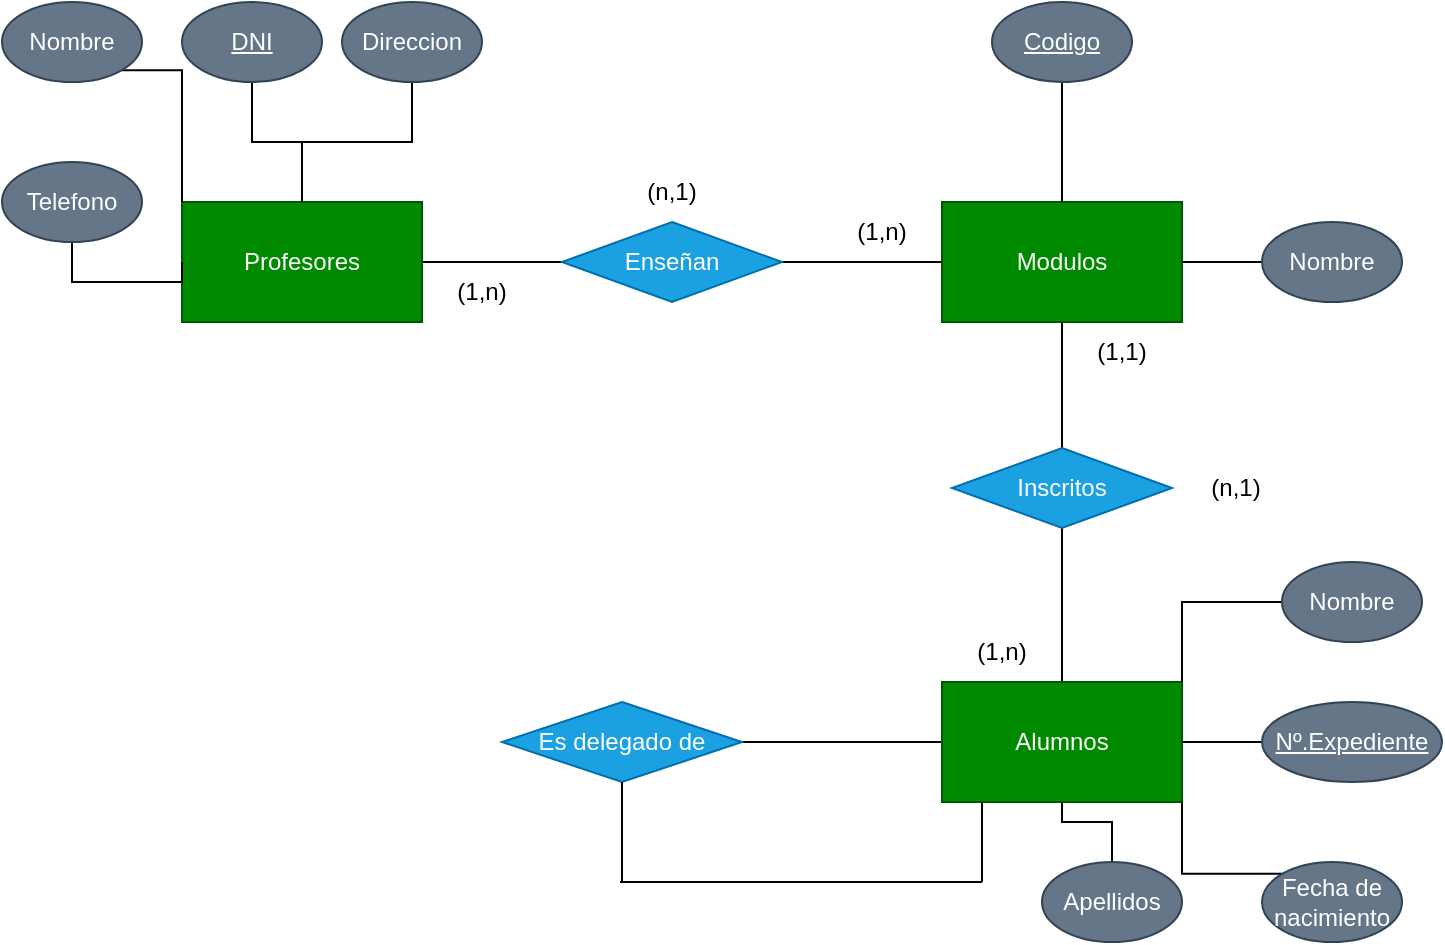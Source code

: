 <mxfile version="24.7.17">
  <diagram name="Página-1" id="wHq8xfj4PmLTg6BUVUXc">
    <mxGraphModel dx="1434" dy="836" grid="1" gridSize="10" guides="1" tooltips="1" connect="1" arrows="1" fold="1" page="1" pageScale="1" pageWidth="827" pageHeight="1169" math="0" shadow="0">
      <root>
        <mxCell id="0" />
        <mxCell id="1" parent="0" />
        <mxCell id="s4a6HTi4EsbIHHrGRRqp-18" value="" style="edgeStyle=orthogonalEdgeStyle;rounded=0;orthogonalLoop=1;jettySize=auto;html=1;endArrow=none;endFill=0;" parent="1" source="s4a6HTi4EsbIHHrGRRqp-1" target="s4a6HTi4EsbIHHrGRRqp-4" edge="1">
          <mxGeometry relative="1" as="geometry" />
        </mxCell>
        <mxCell id="s4a6HTi4EsbIHHrGRRqp-1" value="Profesores" style="rounded=0;whiteSpace=wrap;html=1;fillColor=#008a00;fontColor=#ffffff;strokeColor=#005700;" parent="1" vertex="1">
          <mxGeometry x="160" y="120" width="120" height="60" as="geometry" />
        </mxCell>
        <mxCell id="s4a6HTi4EsbIHHrGRRqp-20" value="" style="edgeStyle=orthogonalEdgeStyle;rounded=0;orthogonalLoop=1;jettySize=auto;html=1;endArrow=none;endFill=0;" parent="1" source="s4a6HTi4EsbIHHrGRRqp-2" target="s4a6HTi4EsbIHHrGRRqp-5" edge="1">
          <mxGeometry relative="1" as="geometry" />
        </mxCell>
        <mxCell id="s4a6HTi4EsbIHHrGRRqp-24" value="" style="edgeStyle=orthogonalEdgeStyle;rounded=0;orthogonalLoop=1;jettySize=auto;html=1;endArrow=none;endFill=0;" parent="1" source="s4a6HTi4EsbIHHrGRRqp-2" edge="1">
          <mxGeometry relative="1" as="geometry">
            <mxPoint x="440" y="390" as="targetPoint" />
          </mxGeometry>
        </mxCell>
        <mxCell id="s4a6HTi4EsbIHHrGRRqp-2" value="Alumnos" style="rounded=0;whiteSpace=wrap;html=1;fillColor=#008a00;fontColor=#ffffff;strokeColor=#005700;" parent="1" vertex="1">
          <mxGeometry x="540" y="360" width="120" height="60" as="geometry" />
        </mxCell>
        <mxCell id="s4a6HTi4EsbIHHrGRRqp-3" value="Modulos" style="rounded=0;whiteSpace=wrap;html=1;fillColor=#008a00;fontColor=#ffffff;strokeColor=#005700;" parent="1" vertex="1">
          <mxGeometry x="540" y="120" width="120" height="60" as="geometry" />
        </mxCell>
        <mxCell id="s4a6HTi4EsbIHHrGRRqp-19" value="" style="edgeStyle=orthogonalEdgeStyle;rounded=0;orthogonalLoop=1;jettySize=auto;html=1;endArrow=none;endFill=0;" parent="1" source="s4a6HTi4EsbIHHrGRRqp-4" target="s4a6HTi4EsbIHHrGRRqp-3" edge="1">
          <mxGeometry relative="1" as="geometry" />
        </mxCell>
        <mxCell id="s4a6HTi4EsbIHHrGRRqp-4" value="Enseñan" style="rhombus;whiteSpace=wrap;html=1;fillColor=#1ba1e2;fontColor=#ffffff;strokeColor=#006EAF;" parent="1" vertex="1">
          <mxGeometry x="350" y="130" width="110" height="40" as="geometry" />
        </mxCell>
        <mxCell id="s4a6HTi4EsbIHHrGRRqp-21" value="" style="edgeStyle=orthogonalEdgeStyle;rounded=0;orthogonalLoop=1;jettySize=auto;html=1;endArrow=none;endFill=0;" parent="1" source="s4a6HTi4EsbIHHrGRRqp-5" target="s4a6HTi4EsbIHHrGRRqp-3" edge="1">
          <mxGeometry relative="1" as="geometry" />
        </mxCell>
        <mxCell id="s4a6HTi4EsbIHHrGRRqp-5" value="Inscritos" style="rhombus;whiteSpace=wrap;html=1;fillColor=#1ba1e2;fontColor=#ffffff;strokeColor=#006EAF;" parent="1" vertex="1">
          <mxGeometry x="545" y="243" width="110" height="40" as="geometry" />
        </mxCell>
        <mxCell id="s4a6HTi4EsbIHHrGRRqp-30" value="" style="edgeStyle=orthogonalEdgeStyle;rounded=0;orthogonalLoop=1;jettySize=auto;html=1;endArrow=none;endFill=0;" parent="1" source="s4a6HTi4EsbIHHrGRRqp-6" target="s4a6HTi4EsbIHHrGRRqp-1" edge="1">
          <mxGeometry relative="1" as="geometry" />
        </mxCell>
        <mxCell id="s4a6HTi4EsbIHHrGRRqp-6" value="&lt;u&gt;DNI&lt;/u&gt;" style="ellipse;whiteSpace=wrap;html=1;fillColor=#647687;fontColor=#ffffff;strokeColor=#314354;" parent="1" vertex="1">
          <mxGeometry x="160" y="20" width="70" height="40" as="geometry" />
        </mxCell>
        <mxCell id="s4a6HTi4EsbIHHrGRRqp-29" value="" style="edgeStyle=orthogonalEdgeStyle;rounded=0;orthogonalLoop=1;jettySize=auto;html=1;endArrow=none;endFill=0;" parent="1" source="s4a6HTi4EsbIHHrGRRqp-7" target="s4a6HTi4EsbIHHrGRRqp-1" edge="1">
          <mxGeometry relative="1" as="geometry" />
        </mxCell>
        <mxCell id="s4a6HTi4EsbIHHrGRRqp-7" value="Direccion" style="ellipse;whiteSpace=wrap;html=1;fillColor=#647687;fontColor=#ffffff;strokeColor=#314354;" parent="1" vertex="1">
          <mxGeometry x="240" y="20" width="70" height="40" as="geometry" />
        </mxCell>
        <mxCell id="s4a6HTi4EsbIHHrGRRqp-31" style="edgeStyle=orthogonalEdgeStyle;rounded=0;orthogonalLoop=1;jettySize=auto;html=1;exitX=1;exitY=1;exitDx=0;exitDy=0;entryX=0;entryY=0;entryDx=0;entryDy=0;endArrow=none;endFill=0;" parent="1" source="s4a6HTi4EsbIHHrGRRqp-9" target="s4a6HTi4EsbIHHrGRRqp-1" edge="1">
          <mxGeometry relative="1" as="geometry" />
        </mxCell>
        <mxCell id="s4a6HTi4EsbIHHrGRRqp-9" value="Nombre" style="ellipse;whiteSpace=wrap;html=1;fillColor=#647687;fontColor=#ffffff;strokeColor=#314354;" parent="1" vertex="1">
          <mxGeometry x="70" y="20" width="70" height="40" as="geometry" />
        </mxCell>
        <mxCell id="s4a6HTi4EsbIHHrGRRqp-32" style="edgeStyle=orthogonalEdgeStyle;rounded=0;orthogonalLoop=1;jettySize=auto;html=1;exitX=0.5;exitY=1;exitDx=0;exitDy=0;entryX=0;entryY=0.5;entryDx=0;entryDy=0;endArrow=none;endFill=0;" parent="1" source="s4a6HTi4EsbIHHrGRRqp-10" target="s4a6HTi4EsbIHHrGRRqp-1" edge="1">
          <mxGeometry relative="1" as="geometry" />
        </mxCell>
        <mxCell id="s4a6HTi4EsbIHHrGRRqp-10" value="Telefono" style="ellipse;whiteSpace=wrap;html=1;fillColor=#647687;fontColor=#ffffff;strokeColor=#314354;" parent="1" vertex="1">
          <mxGeometry x="70" y="100" width="70" height="40" as="geometry" />
        </mxCell>
        <mxCell id="s4a6HTi4EsbIHHrGRRqp-23" value="" style="edgeStyle=orthogonalEdgeStyle;rounded=0;orthogonalLoop=1;jettySize=auto;html=1;endArrow=none;endFill=0;" parent="1" source="s4a6HTi4EsbIHHrGRRqp-11" target="s4a6HTi4EsbIHHrGRRqp-3" edge="1">
          <mxGeometry relative="1" as="geometry" />
        </mxCell>
        <mxCell id="s4a6HTi4EsbIHHrGRRqp-11" value="&lt;u&gt;Codigo&lt;/u&gt;" style="ellipse;whiteSpace=wrap;html=1;fillColor=#647687;fontColor=#ffffff;strokeColor=#314354;" parent="1" vertex="1">
          <mxGeometry x="565" y="20" width="70" height="40" as="geometry" />
        </mxCell>
        <mxCell id="s4a6HTi4EsbIHHrGRRqp-22" value="" style="edgeStyle=orthogonalEdgeStyle;rounded=0;orthogonalLoop=1;jettySize=auto;html=1;endArrow=none;endFill=0;" parent="1" source="s4a6HTi4EsbIHHrGRRqp-12" target="s4a6HTi4EsbIHHrGRRqp-3" edge="1">
          <mxGeometry relative="1" as="geometry" />
        </mxCell>
        <mxCell id="s4a6HTi4EsbIHHrGRRqp-12" value="Nombre" style="ellipse;whiteSpace=wrap;html=1;fillColor=#647687;fontColor=#ffffff;strokeColor=#314354;" parent="1" vertex="1">
          <mxGeometry x="700" y="130" width="70" height="40" as="geometry" />
        </mxCell>
        <mxCell id="s4a6HTi4EsbIHHrGRRqp-26" value="" style="edgeStyle=orthogonalEdgeStyle;rounded=0;orthogonalLoop=1;jettySize=auto;html=1;endArrow=none;endFill=0;" parent="1" source="s4a6HTi4EsbIHHrGRRqp-13" target="s4a6HTi4EsbIHHrGRRqp-2" edge="1">
          <mxGeometry relative="1" as="geometry" />
        </mxCell>
        <mxCell id="s4a6HTi4EsbIHHrGRRqp-13" value="&lt;u&gt;Nº.Expediente&lt;/u&gt;" style="ellipse;whiteSpace=wrap;html=1;fillColor=#647687;fontColor=#ffffff;strokeColor=#314354;" parent="1" vertex="1">
          <mxGeometry x="700" y="370" width="90" height="40" as="geometry" />
        </mxCell>
        <mxCell id="s4a6HTi4EsbIHHrGRRqp-27" style="edgeStyle=orthogonalEdgeStyle;rounded=0;orthogonalLoop=1;jettySize=auto;html=1;exitX=0;exitY=0;exitDx=0;exitDy=0;entryX=1;entryY=1;entryDx=0;entryDy=0;endArrow=none;endFill=0;" parent="1" source="s4a6HTi4EsbIHHrGRRqp-14" target="s4a6HTi4EsbIHHrGRRqp-2" edge="1">
          <mxGeometry relative="1" as="geometry" />
        </mxCell>
        <mxCell id="s4a6HTi4EsbIHHrGRRqp-14" value="Fecha de nacimiento" style="ellipse;whiteSpace=wrap;html=1;fillColor=#647687;fontColor=#ffffff;strokeColor=#314354;" parent="1" vertex="1">
          <mxGeometry x="700" y="450" width="70" height="40" as="geometry" />
        </mxCell>
        <mxCell id="s4a6HTi4EsbIHHrGRRqp-25" value="" style="edgeStyle=orthogonalEdgeStyle;rounded=0;orthogonalLoop=1;jettySize=auto;html=1;endArrow=none;endFill=0;" parent="1" source="s4a6HTi4EsbIHHrGRRqp-15" target="s4a6HTi4EsbIHHrGRRqp-2" edge="1">
          <mxGeometry relative="1" as="geometry" />
        </mxCell>
        <mxCell id="s4a6HTi4EsbIHHrGRRqp-15" value="Apellidos" style="ellipse;whiteSpace=wrap;html=1;fillColor=#647687;fontColor=#ffffff;strokeColor=#314354;" parent="1" vertex="1">
          <mxGeometry x="590" y="450" width="70" height="40" as="geometry" />
        </mxCell>
        <mxCell id="s4a6HTi4EsbIHHrGRRqp-35" style="edgeStyle=orthogonalEdgeStyle;rounded=0;orthogonalLoop=1;jettySize=auto;html=1;exitX=0;exitY=0.5;exitDx=0;exitDy=0;entryX=1;entryY=0;entryDx=0;entryDy=0;endArrow=none;endFill=0;" parent="1" source="s4a6HTi4EsbIHHrGRRqp-16" target="s4a6HTi4EsbIHHrGRRqp-2" edge="1">
          <mxGeometry relative="1" as="geometry" />
        </mxCell>
        <mxCell id="s4a6HTi4EsbIHHrGRRqp-16" value="Nombre" style="ellipse;whiteSpace=wrap;html=1;fillColor=#647687;fontColor=#ffffff;strokeColor=#314354;" parent="1" vertex="1">
          <mxGeometry x="710" y="300" width="70" height="40" as="geometry" />
        </mxCell>
        <mxCell id="s4a6HTi4EsbIHHrGRRqp-34" value="" style="endArrow=none;html=1;rounded=0;endFill=0;" parent="1" edge="1">
          <mxGeometry width="50" height="50" relative="1" as="geometry">
            <mxPoint x="379" y="460" as="sourcePoint" />
            <mxPoint x="560" y="460" as="targetPoint" />
          </mxGeometry>
        </mxCell>
        <mxCell id="s4a6HTi4EsbIHHrGRRqp-36" value="" style="endArrow=none;html=1;rounded=0;endFill=0;" parent="1" edge="1">
          <mxGeometry width="50" height="50" relative="1" as="geometry">
            <mxPoint x="560" y="460" as="sourcePoint" />
            <mxPoint x="560" y="420" as="targetPoint" />
          </mxGeometry>
        </mxCell>
        <mxCell id="7lmTvZNiE0_DD7TIV-hu-1" value="(1,n)" style="text;html=1;align=center;verticalAlign=middle;whiteSpace=wrap;rounded=0;" parent="1" vertex="1">
          <mxGeometry x="280" y="150" width="60" height="30" as="geometry" />
        </mxCell>
        <mxCell id="7lmTvZNiE0_DD7TIV-hu-2" value="(1,n)" style="text;html=1;align=center;verticalAlign=middle;whiteSpace=wrap;rounded=0;" parent="1" vertex="1">
          <mxGeometry x="480" y="120" width="60" height="30" as="geometry" />
        </mxCell>
        <mxCell id="7lmTvZNiE0_DD7TIV-hu-3" value="(1,1)" style="text;html=1;align=center;verticalAlign=middle;whiteSpace=wrap;rounded=0;" parent="1" vertex="1">
          <mxGeometry x="600" y="180" width="60" height="30" as="geometry" />
        </mxCell>
        <mxCell id="7lmTvZNiE0_DD7TIV-hu-4" value="(1,n)" style="text;html=1;align=center;verticalAlign=middle;whiteSpace=wrap;rounded=0;" parent="1" vertex="1">
          <mxGeometry x="540" y="330" width="60" height="30" as="geometry" />
        </mxCell>
        <mxCell id="7lmTvZNiE0_DD7TIV-hu-7" value="(n,1)" style="text;html=1;align=center;verticalAlign=middle;whiteSpace=wrap;rounded=0;" parent="1" vertex="1">
          <mxGeometry x="375" y="100" width="60" height="30" as="geometry" />
        </mxCell>
        <mxCell id="7lmTvZNiE0_DD7TIV-hu-8" value="(n,1)" style="text;html=1;align=center;verticalAlign=middle;whiteSpace=wrap;rounded=0;" parent="1" vertex="1">
          <mxGeometry x="657" y="248" width="60" height="30" as="geometry" />
        </mxCell>
        <mxCell id="o9vpoyiK9Hiexq1uJ1zK-1" value="Es delegado de" style="rhombus;whiteSpace=wrap;html=1;fillColor=#1ba1e2;fontColor=#ffffff;strokeColor=#006EAF;" parent="1" vertex="1">
          <mxGeometry x="320" y="370" width="120" height="40" as="geometry" />
        </mxCell>
        <mxCell id="o9vpoyiK9Hiexq1uJ1zK-2" value="" style="endArrow=none;html=1;rounded=0;entryX=0.5;entryY=1;entryDx=0;entryDy=0;" parent="1" target="o9vpoyiK9Hiexq1uJ1zK-1" edge="1">
          <mxGeometry width="50" height="50" relative="1" as="geometry">
            <mxPoint x="380" y="460" as="sourcePoint" />
            <mxPoint x="440" y="400" as="targetPoint" />
          </mxGeometry>
        </mxCell>
      </root>
    </mxGraphModel>
  </diagram>
</mxfile>

